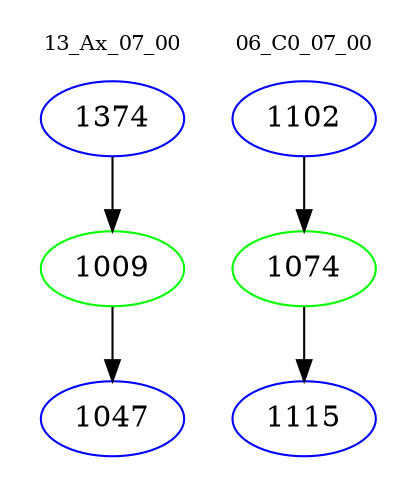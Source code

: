 digraph{
subgraph cluster_0 {
color = white
label = "13_Ax_07_00";
fontsize=10;
T0_1374 [label="1374", color="blue"]
T0_1374 -> T0_1009 [color="black"]
T0_1009 [label="1009", color="green"]
T0_1009 -> T0_1047 [color="black"]
T0_1047 [label="1047", color="blue"]
}
subgraph cluster_1 {
color = white
label = "06_C0_07_00";
fontsize=10;
T1_1102 [label="1102", color="blue"]
T1_1102 -> T1_1074 [color="black"]
T1_1074 [label="1074", color="green"]
T1_1074 -> T1_1115 [color="black"]
T1_1115 [label="1115", color="blue"]
}
}
